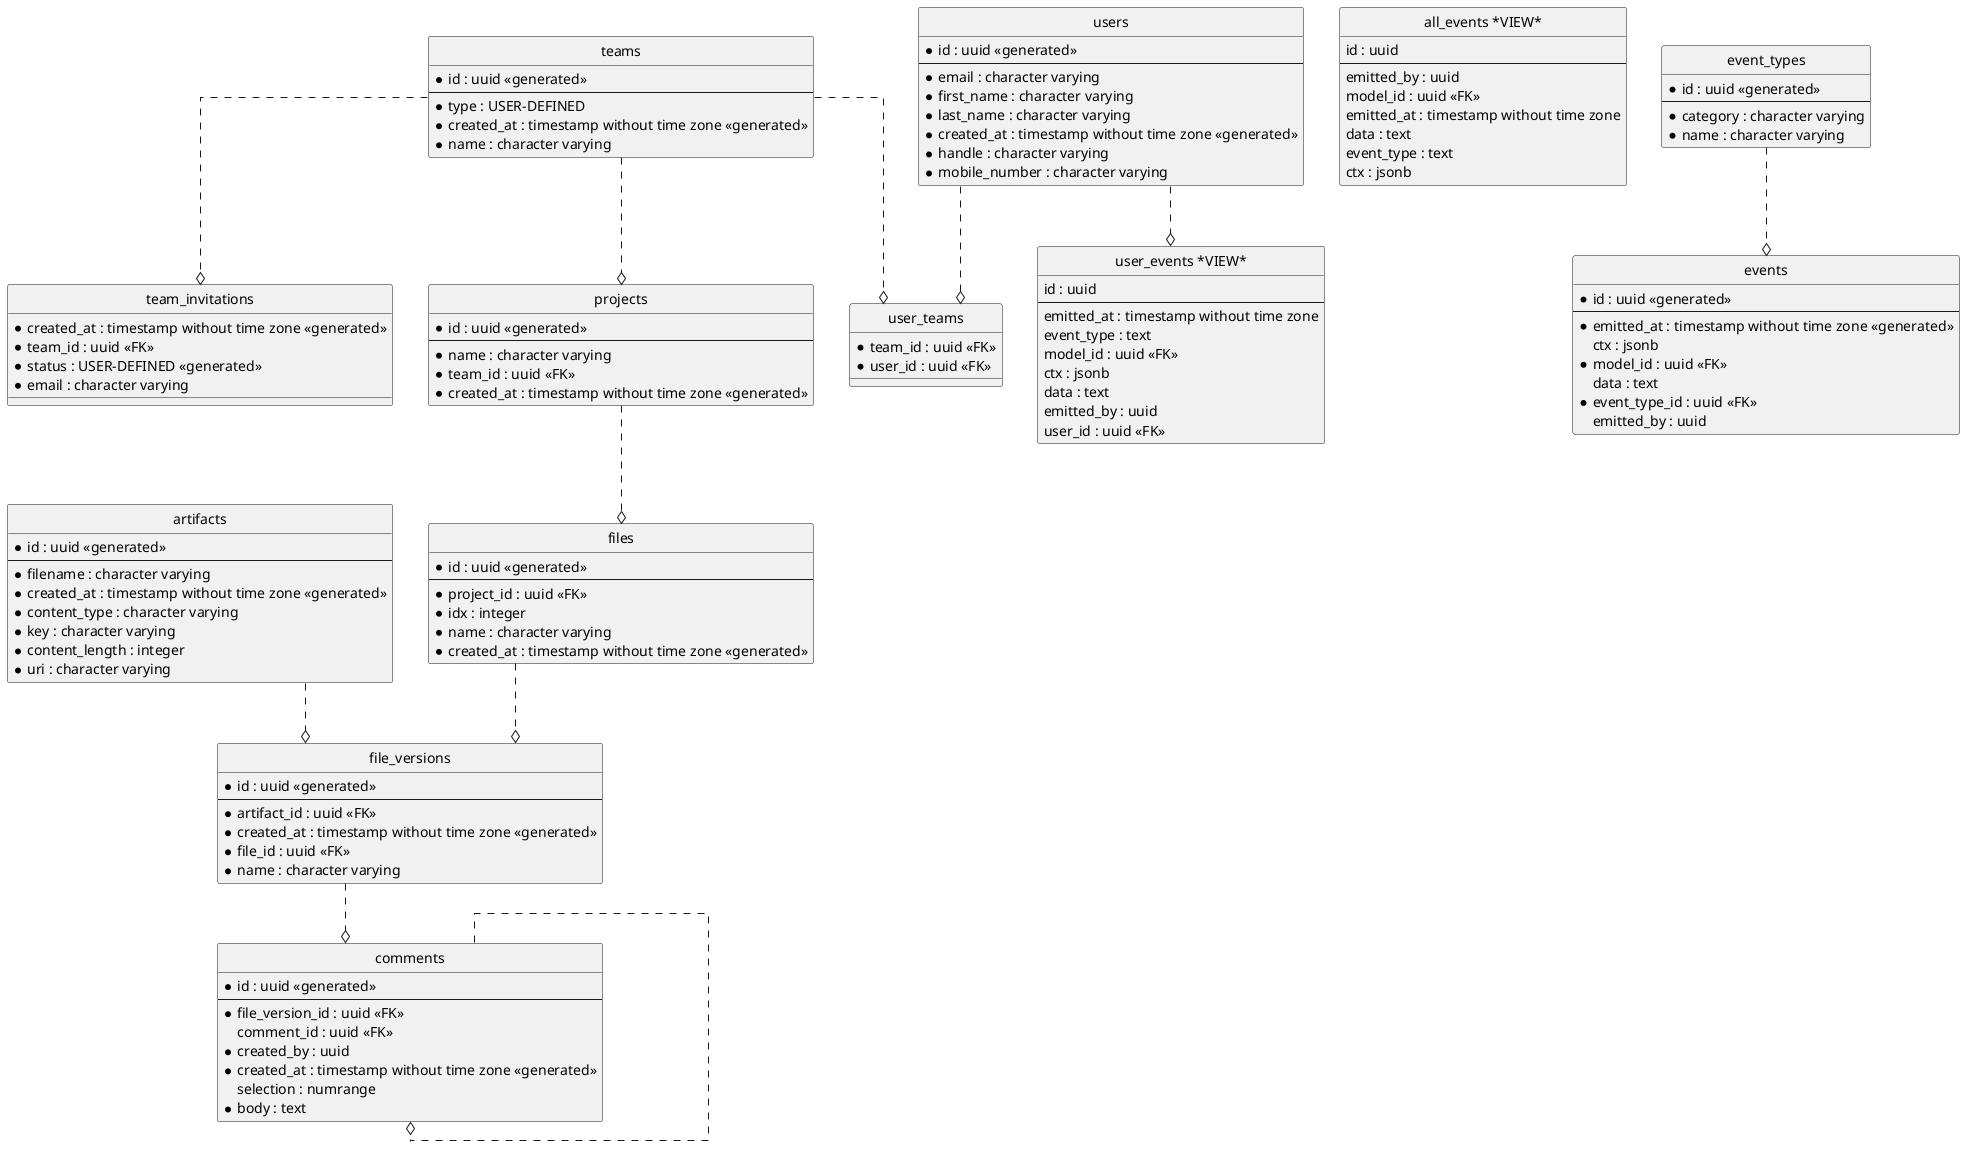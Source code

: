 @startuml
hide circle
skinparam linetype ortho

entity "artifacts" as artifacts {
  * id : uuid <<generated>>
  --
  * filename : character varying
  * created_at : timestamp without time zone <<generated>>
  * content_type : character varying
  * key : character varying
  * content_length : integer
  * uri : character varying
}

entity "teams" as teams {
  * id : uuid <<generated>>
  --
  * type : USER-DEFINED
  * created_at : timestamp without time zone <<generated>>
  * name : character varying
}

entity "files" as files {
  * id : uuid <<generated>>
  --
  * project_id : uuid <<FK>>
  * idx : integer
  * name : character varying
  * created_at : timestamp without time zone <<generated>>
}

entity "all_events *VIEW*" as all_events {
  id : uuid
  --
  emitted_by : uuid
  model_id : uuid <<FK>>
  emitted_at : timestamp without time zone
  data : text
  event_type : text
  ctx : jsonb
}

entity "event_types" as event_types {
  * id : uuid <<generated>>
  --
  * category : character varying
  * name : character varying
}

entity "users" as users {
  * id : uuid <<generated>>
  --
  * email : character varying
  * first_name : character varying
  * last_name : character varying
  * created_at : timestamp without time zone <<generated>>
  * handle : character varying
  * mobile_number : character varying
}

entity "file_versions" as file_versions {
  * id : uuid <<generated>>
  --
  * artifact_id : uuid <<FK>>
  * created_at : timestamp without time zone <<generated>>
  * file_id : uuid <<FK>>
  * name : character varying
}

entity "events" as events {
  * id : uuid <<generated>>
  --
  * emitted_at : timestamp without time zone <<generated>>
  ctx : jsonb
  * model_id : uuid <<FK>>
  data : text
  * event_type_id : uuid <<FK>>
  emitted_by : uuid
}

entity "comments" as comments {
  * id : uuid <<generated>>
  --
  * file_version_id : uuid <<FK>>
  comment_id : uuid <<FK>>
  * created_by : uuid
  * created_at : timestamp without time zone <<generated>>
  selection : numrange
  * body : text
}

entity "team_invitations" as team_invitations {
  * created_at : timestamp without time zone <<generated>>
  * team_id : uuid <<FK>>
  * status : USER-DEFINED <<generated>>
  * email : character varying
}

entity "projects" as projects {
  * id : uuid <<generated>>
  --
  * name : character varying
  * team_id : uuid <<FK>>
  * created_at : timestamp without time zone <<generated>>
}

entity "user_teams" as user_teams {
  * team_id : uuid <<FK>>
  * user_id : uuid <<FK>>
}

entity "user_events *VIEW*" as user_events {
  id : uuid
  --
  emitted_at : timestamp without time zone
  event_type : text
  model_id : uuid <<FK>>
  ctx : jsonb
  data : text
  emitted_by : uuid
  user_id : uuid <<FK>>
}

projects ..o files
artifacts ..o file_versions
files ..o file_versions
event_types ..o events
file_versions ..o comments
comments ..o comments
teams ..o team_invitations
teams ..o projects
teams ..o user_teams
users ..o user_teams
users ..o user_events

@enduml
